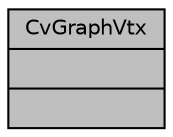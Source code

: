 digraph "CvGraphVtx"
{
 // LATEX_PDF_SIZE
  edge [fontname="Helvetica",fontsize="10",labelfontname="Helvetica",labelfontsize="10"];
  node [fontname="Helvetica",fontsize="10",shape=record];
  Node1 [label="{CvGraphVtx\n||}",height=0.2,width=0.4,color="black", fillcolor="grey75", style="filled", fontcolor="black",tooltip=" "];
}
